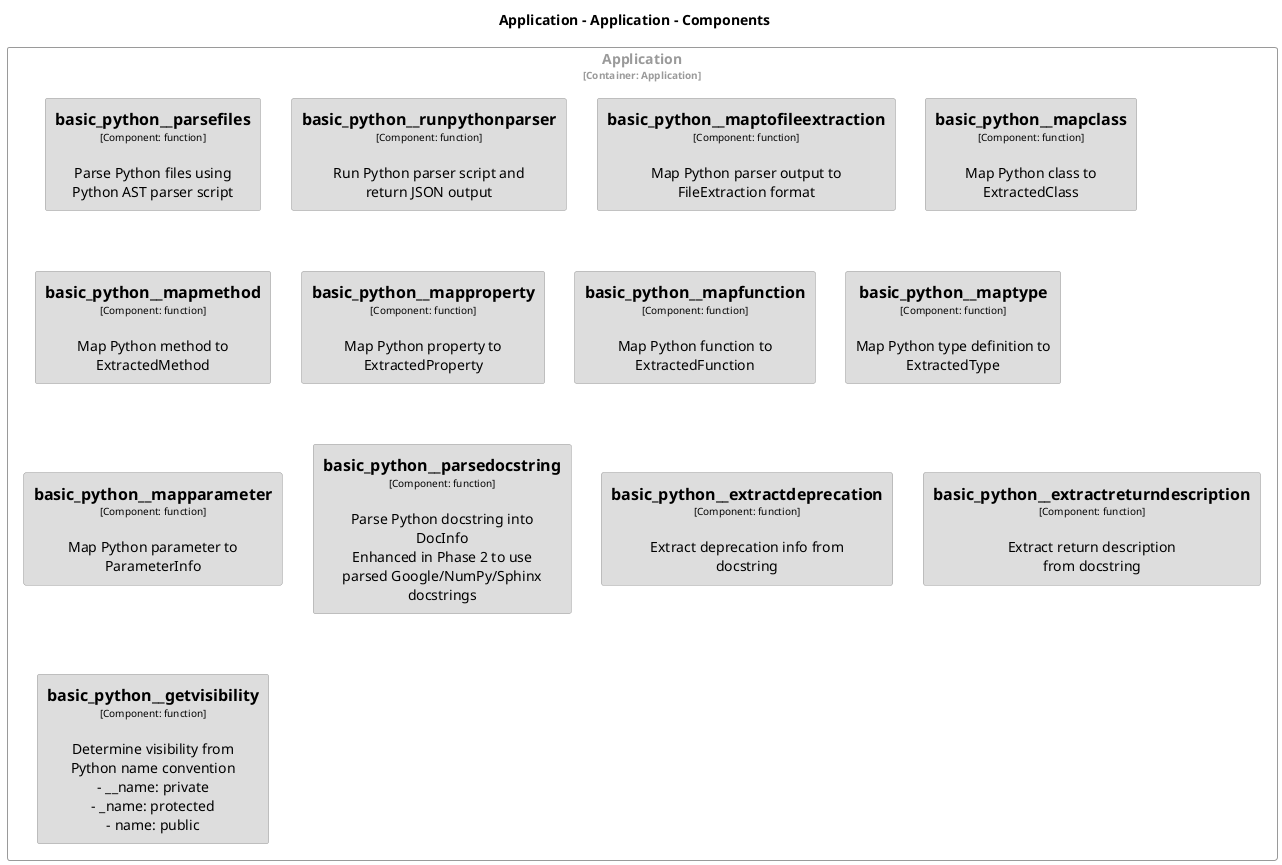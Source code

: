 @startuml
set separator none
title Application - Application - Components

top to bottom direction
skinparam ranksep 60
skinparam nodesep 30

skinparam {
  arrowFontSize 10
  defaultTextAlignment center
  wrapWidth 200
  maxMessageSize 100
}

hide stereotype

skinparam rectangle<<Application.Application.basic_python__extractdeprecation>> {
  BackgroundColor #dddddd
  FontColor #000000
  BorderColor #9a9a9a
  shadowing false
}
skinparam rectangle<<Application.Application.basic_python__extractreturndescription>> {
  BackgroundColor #dddddd
  FontColor #000000
  BorderColor #9a9a9a
  shadowing false
}
skinparam rectangle<<Application.Application.basic_python__getvisibility>> {
  BackgroundColor #dddddd
  FontColor #000000
  BorderColor #9a9a9a
  shadowing false
}
skinparam rectangle<<Application.Application.basic_python__mapclass>> {
  BackgroundColor #dddddd
  FontColor #000000
  BorderColor #9a9a9a
  shadowing false
}
skinparam rectangle<<Application.Application.basic_python__mapfunction>> {
  BackgroundColor #dddddd
  FontColor #000000
  BorderColor #9a9a9a
  shadowing false
}
skinparam rectangle<<Application.Application.basic_python__mapmethod>> {
  BackgroundColor #dddddd
  FontColor #000000
  BorderColor #9a9a9a
  shadowing false
}
skinparam rectangle<<Application.Application.basic_python__mapparameter>> {
  BackgroundColor #dddddd
  FontColor #000000
  BorderColor #9a9a9a
  shadowing false
}
skinparam rectangle<<Application.Application.basic_python__mapproperty>> {
  BackgroundColor #dddddd
  FontColor #000000
  BorderColor #9a9a9a
  shadowing false
}
skinparam rectangle<<Application.Application.basic_python__maptofileextraction>> {
  BackgroundColor #dddddd
  FontColor #000000
  BorderColor #9a9a9a
  shadowing false
}
skinparam rectangle<<Application.Application.basic_python__maptype>> {
  BackgroundColor #dddddd
  FontColor #000000
  BorderColor #9a9a9a
  shadowing false
}
skinparam rectangle<<Application.Application.basic_python__parsedocstring>> {
  BackgroundColor #dddddd
  FontColor #000000
  BorderColor #9a9a9a
  shadowing false
}
skinparam rectangle<<Application.Application.basic_python__parsefiles>> {
  BackgroundColor #dddddd
  FontColor #000000
  BorderColor #9a9a9a
  shadowing false
}
skinparam rectangle<<Application.Application.basic_python__runpythonparser>> {
  BackgroundColor #dddddd
  FontColor #000000
  BorderColor #9a9a9a
  shadowing false
}
skinparam rectangle<<Application.Application>> {
  BorderColor #9a9a9a
  FontColor #9a9a9a
  shadowing false
}

rectangle "Application\n<size:10>[Container: Application]</size>" <<Application.Application>> {
  rectangle "==basic_python__parsefiles\n<size:10>[Component: function]</size>\n\nParse Python files using Python AST parser script" <<Application.Application.basic_python__parsefiles>> as Application.Application.basic_python__parsefiles
  rectangle "==basic_python__runpythonparser\n<size:10>[Component: function]</size>\n\nRun Python parser script and return JSON output" <<Application.Application.basic_python__runpythonparser>> as Application.Application.basic_python__runpythonparser
  rectangle "==basic_python__maptofileextraction\n<size:10>[Component: function]</size>\n\nMap Python parser output to FileExtraction format" <<Application.Application.basic_python__maptofileextraction>> as Application.Application.basic_python__maptofileextraction
  rectangle "==basic_python__mapclass\n<size:10>[Component: function]</size>\n\nMap Python class to ExtractedClass" <<Application.Application.basic_python__mapclass>> as Application.Application.basic_python__mapclass
  rectangle "==basic_python__mapmethod\n<size:10>[Component: function]</size>\n\nMap Python method to ExtractedMethod" <<Application.Application.basic_python__mapmethod>> as Application.Application.basic_python__mapmethod
  rectangle "==basic_python__mapproperty\n<size:10>[Component: function]</size>\n\nMap Python property to ExtractedProperty" <<Application.Application.basic_python__mapproperty>> as Application.Application.basic_python__mapproperty
  rectangle "==basic_python__mapfunction\n<size:10>[Component: function]</size>\n\nMap Python function to ExtractedFunction" <<Application.Application.basic_python__mapfunction>> as Application.Application.basic_python__mapfunction
  rectangle "==basic_python__maptype\n<size:10>[Component: function]</size>\n\nMap Python type definition to ExtractedType" <<Application.Application.basic_python__maptype>> as Application.Application.basic_python__maptype
  rectangle "==basic_python__mapparameter\n<size:10>[Component: function]</size>\n\nMap Python parameter to ParameterInfo" <<Application.Application.basic_python__mapparameter>> as Application.Application.basic_python__mapparameter
  rectangle "==basic_python__parsedocstring\n<size:10>[Component: function]</size>\n\nParse Python docstring into DocInfo\nEnhanced in Phase 2 to use parsed Google/NumPy/Sphinx docstrings" <<Application.Application.basic_python__parsedocstring>> as Application.Application.basic_python__parsedocstring
  rectangle "==basic_python__extractdeprecation\n<size:10>[Component: function]</size>\n\nExtract deprecation info from docstring" <<Application.Application.basic_python__extractdeprecation>> as Application.Application.basic_python__extractdeprecation
  rectangle "==basic_python__extractreturndescription\n<size:10>[Component: function]</size>\n\nExtract return description from docstring" <<Application.Application.basic_python__extractreturndescription>> as Application.Application.basic_python__extractreturndescription
  rectangle "==basic_python__getvisibility\n<size:10>[Component: function]</size>\n\nDetermine visibility from Python name convention\n- __name: private\n- _name: protected\n- name: public" <<Application.Application.basic_python__getvisibility>> as Application.Application.basic_python__getvisibility
}

@enduml